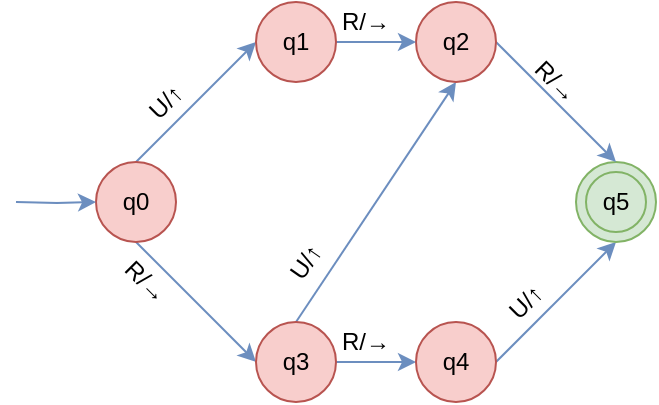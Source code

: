 <mxfile version="13.7.5" type="device"><diagram id="rJzioKi5bBNaW-7lvM-Q" name="Page-1"><mxGraphModel dx="569" dy="338" grid="1" gridSize="10" guides="1" tooltips="1" connect="1" arrows="1" fold="1" page="0" pageScale="1" pageWidth="850" pageHeight="1100" math="0" shadow="0"><root><mxCell id="0"/><mxCell id="1" parent="0"/><mxCell id="kipwroccgH-vUXTboPUe-3" style="rounded=0;orthogonalLoop=1;jettySize=auto;html=1;exitX=0.5;exitY=1;exitDx=0;exitDy=0;entryX=0;entryY=0.5;entryDx=0;entryDy=0;fillColor=#dae8fc;strokeColor=#6c8ebf;" edge="1" parent="1" source="kipwroccgH-vUXTboPUe-1" target="kipwroccgH-vUXTboPUe-2"><mxGeometry relative="1" as="geometry"/></mxCell><mxCell id="kipwroccgH-vUXTboPUe-20" style="rounded=0;orthogonalLoop=1;jettySize=auto;html=1;exitX=0.5;exitY=0;exitDx=0;exitDy=0;entryX=0;entryY=0.5;entryDx=0;entryDy=0;strokeColor=#6c8ebf;fillColor=#dae8fc;" edge="1" parent="1" source="kipwroccgH-vUXTboPUe-1" target="kipwroccgH-vUXTboPUe-19"><mxGeometry relative="1" as="geometry"/></mxCell><mxCell id="kipwroccgH-vUXTboPUe-1" value="q0" style="ellipse;whiteSpace=wrap;html=1;aspect=fixed;fillColor=#f8cecc;strokeColor=#b85450;" vertex="1" parent="1"><mxGeometry x="440" y="280" width="40" height="40" as="geometry"/></mxCell><mxCell id="kipwroccgH-vUXTboPUe-5" style="edgeStyle=orthogonalEdgeStyle;rounded=0;orthogonalLoop=1;jettySize=auto;html=1;exitX=1;exitY=0.5;exitDx=0;exitDy=0;entryX=0;entryY=0.5;entryDx=0;entryDy=0;fillColor=#dae8fc;strokeColor=#6c8ebf;" edge="1" parent="1" source="kipwroccgH-vUXTboPUe-2" target="kipwroccgH-vUXTboPUe-4"><mxGeometry relative="1" as="geometry"/></mxCell><mxCell id="kipwroccgH-vUXTboPUe-15" style="rounded=0;orthogonalLoop=1;jettySize=auto;html=1;exitX=0.5;exitY=0;exitDx=0;exitDy=0;entryX=0.5;entryY=1;entryDx=0;entryDy=0;strokeColor=#6c8ebf;fillColor=#dae8fc;" edge="1" parent="1" source="kipwroccgH-vUXTboPUe-2" target="kipwroccgH-vUXTboPUe-13"><mxGeometry relative="1" as="geometry"/></mxCell><mxCell id="kipwroccgH-vUXTboPUe-2" value="q3" style="ellipse;whiteSpace=wrap;html=1;aspect=fixed;fillColor=#f8cecc;strokeColor=#b85450;" vertex="1" parent="1"><mxGeometry x="520" y="360" width="40" height="40" as="geometry"/></mxCell><mxCell id="kipwroccgH-vUXTboPUe-7" style="rounded=0;orthogonalLoop=1;jettySize=auto;html=1;exitX=1;exitY=0.5;exitDx=0;exitDy=0;entryX=0.5;entryY=1;entryDx=0;entryDy=0;fillColor=#dae8fc;strokeColor=#6c8ebf;" edge="1" parent="1" source="kipwroccgH-vUXTboPUe-4" target="kipwroccgH-vUXTboPUe-6"><mxGeometry relative="1" as="geometry"/></mxCell><mxCell id="kipwroccgH-vUXTboPUe-4" value="q4" style="ellipse;whiteSpace=wrap;html=1;aspect=fixed;fillColor=#f8cecc;strokeColor=#b85450;" vertex="1" parent="1"><mxGeometry x="600" y="360" width="40" height="40" as="geometry"/></mxCell><mxCell id="kipwroccgH-vUXTboPUe-6" value="" style="ellipse;whiteSpace=wrap;html=1;aspect=fixed;fillColor=#d5e8d4;strokeColor=#82b366;" vertex="1" parent="1"><mxGeometry x="680" y="280" width="40" height="40" as="geometry"/></mxCell><mxCell id="kipwroccgH-vUXTboPUe-8" value="&lt;font style=&quot;font-size: 12px&quot;&gt;R/&lt;span style=&quot;line-height: 107% ; font-family: &amp;#34;calibri&amp;#34; , sans-serif&quot;&gt;→&lt;/span&gt;&lt;/font&gt;" style="text;html=1;strokeColor=none;fillColor=none;align=center;verticalAlign=middle;whiteSpace=wrap;rounded=0;rotation=45;" vertex="1" parent="1"><mxGeometry x="450" y="330" width="30" height="20" as="geometry"/></mxCell><mxCell id="kipwroccgH-vUXTboPUe-9" value="&lt;font style=&quot;font-size: 12px&quot;&gt;R/&lt;span style=&quot;line-height: 107% ; font-family: &amp;#34;calibri&amp;#34; , sans-serif&quot;&gt;→&lt;/span&gt;&lt;/font&gt;" style="text;html=1;strokeColor=none;fillColor=none;align=center;verticalAlign=middle;whiteSpace=wrap;rounded=0;" vertex="1" parent="1"><mxGeometry x="560" y="360" width="30" height="20" as="geometry"/></mxCell><mxCell id="kipwroccgH-vUXTboPUe-10" value="&lt;font style=&quot;font-size: 12px&quot;&gt;&lt;font style=&quot;font-size: 12px&quot;&gt;U/&lt;/font&gt;&lt;span style=&quot;line-height: 107% ; font-family: &amp;#34;calibri&amp;#34; , sans-serif&quot;&gt;↑&lt;/span&gt;&lt;/font&gt;" style="text;html=1;strokeColor=none;fillColor=none;align=center;verticalAlign=middle;whiteSpace=wrap;rounded=0;rotation=-45;" vertex="1" parent="1"><mxGeometry x="640" y="340" width="30" height="20" as="geometry"/></mxCell><mxCell id="kipwroccgH-vUXTboPUe-11" value="&lt;span&gt;q5&lt;/span&gt;" style="ellipse;whiteSpace=wrap;html=1;aspect=fixed;fillColor=#d5e8d4;strokeColor=#82b366;" vertex="1" parent="1"><mxGeometry x="685" y="285" width="30" height="30" as="geometry"/></mxCell><mxCell id="kipwroccgH-vUXTboPUe-12" style="edgeStyle=orthogonalEdgeStyle;rounded=0;orthogonalLoop=1;jettySize=auto;html=1;exitX=1;exitY=0.5;exitDx=0;exitDy=0;entryX=0;entryY=0.5;entryDx=0;entryDy=0;fillColor=#dae8fc;strokeColor=#6c8ebf;" edge="1" parent="1"><mxGeometry relative="1" as="geometry"><mxPoint x="400" y="300" as="sourcePoint"/><mxPoint x="440" y="300" as="targetPoint"/></mxGeometry></mxCell><mxCell id="kipwroccgH-vUXTboPUe-17" style="rounded=0;orthogonalLoop=1;jettySize=auto;html=1;exitX=1;exitY=0.5;exitDx=0;exitDy=0;entryX=0.5;entryY=0;entryDx=0;entryDy=0;strokeColor=#6c8ebf;fillColor=#dae8fc;" edge="1" parent="1" source="kipwroccgH-vUXTboPUe-13" target="kipwroccgH-vUXTboPUe-6"><mxGeometry relative="1" as="geometry"/></mxCell><mxCell id="kipwroccgH-vUXTboPUe-13" value="q2" style="ellipse;whiteSpace=wrap;html=1;aspect=fixed;fillColor=#f8cecc;strokeColor=#b85450;" vertex="1" parent="1"><mxGeometry x="600" y="200" width="40" height="40" as="geometry"/></mxCell><mxCell id="kipwroccgH-vUXTboPUe-16" value="&lt;font style=&quot;font-size: 12px&quot;&gt;&lt;font style=&quot;font-size: 12px&quot;&gt;U/&lt;/font&gt;&lt;span style=&quot;line-height: 107% ; font-family: &amp;#34;calibri&amp;#34; , sans-serif&quot;&gt;↑&lt;/span&gt;&lt;/font&gt;" style="text;html=1;strokeColor=none;fillColor=none;align=center;verticalAlign=middle;whiteSpace=wrap;rounded=0;rotation=-55;" vertex="1" parent="1"><mxGeometry x="530" y="320" width="30" height="20" as="geometry"/></mxCell><mxCell id="kipwroccgH-vUXTboPUe-18" value="&lt;font style=&quot;font-size: 12px&quot;&gt;R/&lt;span style=&quot;line-height: 107% ; font-family: &amp;#34;calibri&amp;#34; , sans-serif&quot;&gt;→&lt;/span&gt;&lt;/font&gt;" style="text;html=1;strokeColor=none;fillColor=none;align=center;verticalAlign=middle;whiteSpace=wrap;rounded=0;rotation=45;" vertex="1" parent="1"><mxGeometry x="655" y="230" width="30" height="20" as="geometry"/></mxCell><mxCell id="kipwroccgH-vUXTboPUe-28" style="edgeStyle=orthogonalEdgeStyle;rounded=0;orthogonalLoop=1;jettySize=auto;html=1;exitX=1;exitY=0.5;exitDx=0;exitDy=0;entryX=0;entryY=0.5;entryDx=0;entryDy=0;strokeColor=#6c8ebf;fillColor=#dae8fc;" edge="1" parent="1" source="kipwroccgH-vUXTboPUe-19" target="kipwroccgH-vUXTboPUe-13"><mxGeometry relative="1" as="geometry"/></mxCell><mxCell id="kipwroccgH-vUXTboPUe-19" value="q1" style="ellipse;whiteSpace=wrap;html=1;aspect=fixed;fillColor=#f8cecc;strokeColor=#b85450;" vertex="1" parent="1"><mxGeometry x="520" y="200" width="40" height="40" as="geometry"/></mxCell><mxCell id="kipwroccgH-vUXTboPUe-25" value="&lt;font style=&quot;font-size: 12px&quot;&gt;R/&lt;span style=&quot;line-height: 107% ; font-family: &amp;#34;calibri&amp;#34; , sans-serif&quot;&gt;→&lt;/span&gt;&lt;/font&gt;" style="text;html=1;strokeColor=none;fillColor=none;align=center;verticalAlign=middle;whiteSpace=wrap;rounded=0;" vertex="1" parent="1"><mxGeometry x="560" y="200" width="30" height="20" as="geometry"/></mxCell><mxCell id="kipwroccgH-vUXTboPUe-29" value="&lt;font style=&quot;font-size: 12px&quot;&gt;&lt;font style=&quot;font-size: 12px&quot;&gt;U/&lt;/font&gt;&lt;span style=&quot;line-height: 107% ; font-family: &amp;#34;calibri&amp;#34; , sans-serif&quot;&gt;↑&lt;/span&gt;&lt;/font&gt;" style="text;html=1;strokeColor=none;fillColor=none;align=center;verticalAlign=middle;whiteSpace=wrap;rounded=0;rotation=-45;" vertex="1" parent="1"><mxGeometry x="459.995" y="240.003" width="30" height="20" as="geometry"/></mxCell></root></mxGraphModel></diagram></mxfile>